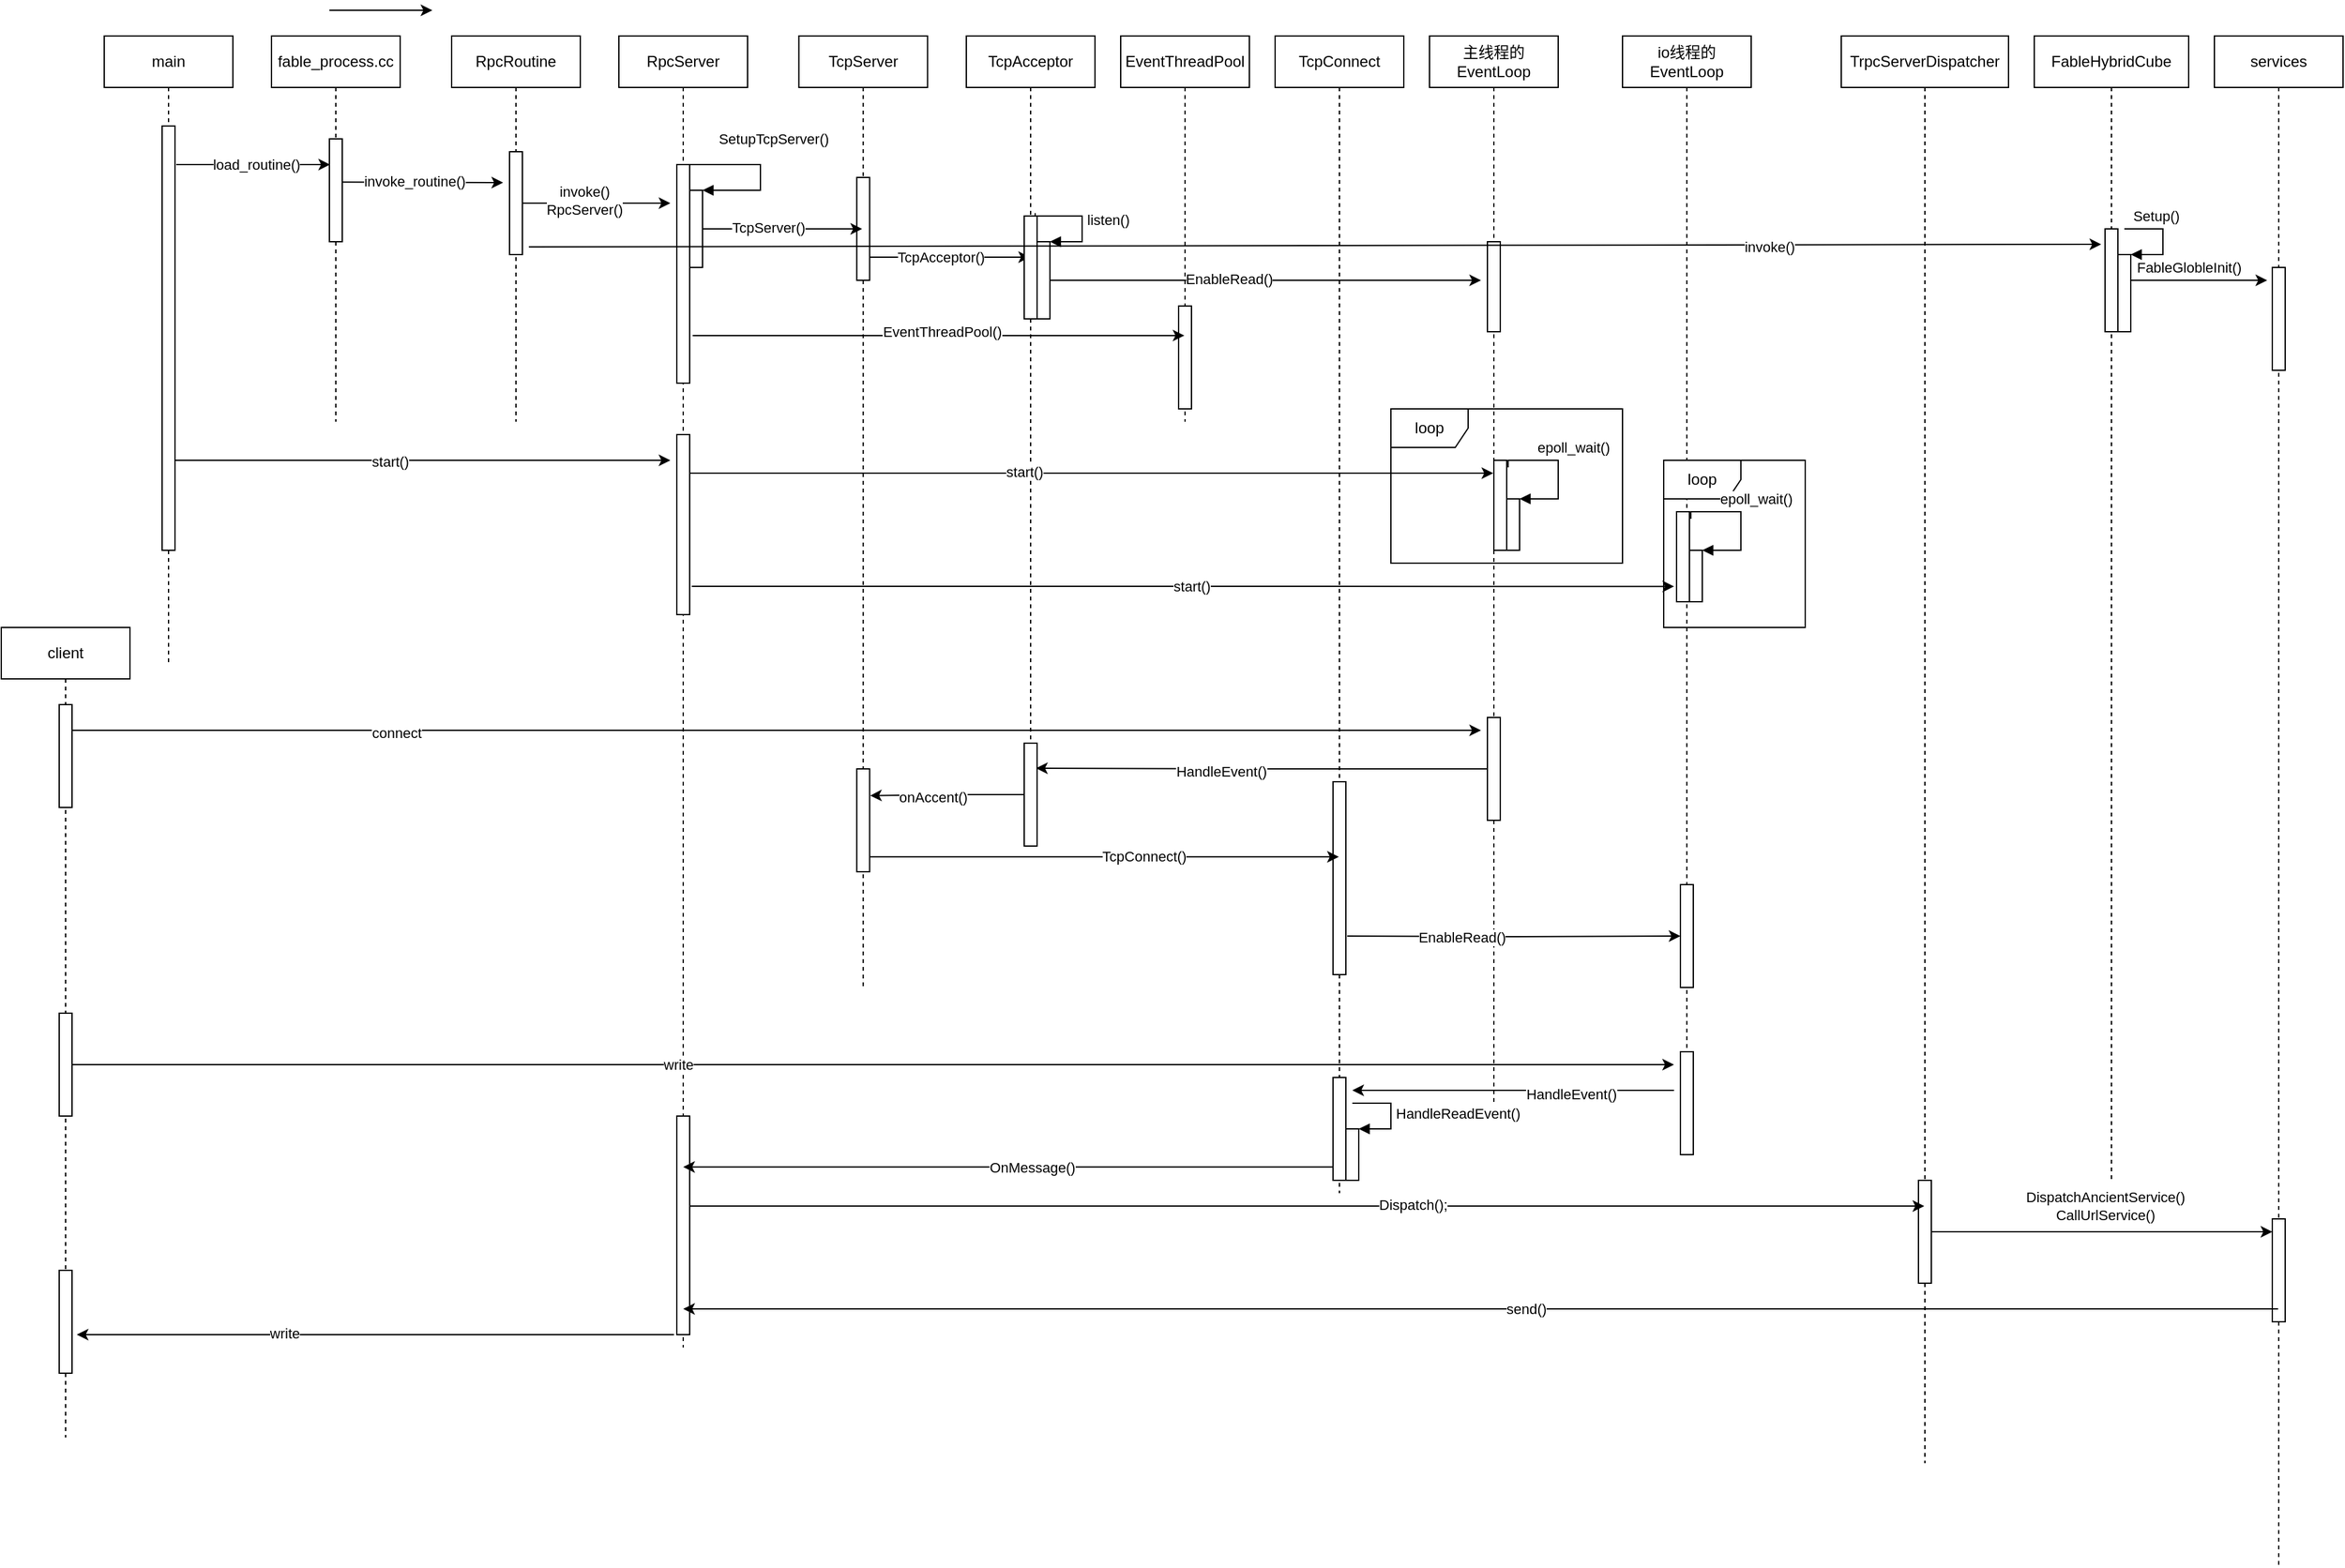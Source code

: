 <mxfile version="14.7.3" type="github">
  <diagram id="K7WP6P9cJXZIgH97iTgB" name="Page-1">
    <mxGraphModel dx="2062" dy="1122" grid="1" gridSize="10" guides="1" tooltips="1" connect="1" arrows="1" fold="1" page="1" pageScale="1" pageWidth="2339" pageHeight="3300" math="0" shadow="0">
      <root>
        <mxCell id="0" />
        <mxCell id="1" parent="0" />
        <mxCell id="hd1mkYOsox17n5HaAeX6-1" value="main" style="shape=umlLifeline;perimeter=lifelinePerimeter;whiteSpace=wrap;html=1;container=1;collapsible=0;recursiveResize=0;outlineConnect=0;" parent="1" vertex="1">
          <mxGeometry x="80" y="60" width="100" height="490" as="geometry" />
        </mxCell>
        <mxCell id="hd1mkYOsox17n5HaAeX6-2" value="fable_process.cc" style="shape=umlLifeline;perimeter=lifelinePerimeter;whiteSpace=wrap;html=1;container=1;collapsible=0;recursiveResize=0;outlineConnect=0;" parent="1" vertex="1">
          <mxGeometry x="210" y="60" width="100" height="300" as="geometry" />
        </mxCell>
        <mxCell id="hd1mkYOsox17n5HaAeX6-4" value="" style="html=1;points=[];perimeter=orthogonalPerimeter;" parent="1" vertex="1">
          <mxGeometry x="125" y="130" width="10" height="330" as="geometry" />
        </mxCell>
        <mxCell id="hd1mkYOsox17n5HaAeX6-5" value="" style="html=1;points=[];perimeter=orthogonalPerimeter;" parent="1" vertex="1">
          <mxGeometry x="255" y="140" width="10" height="80" as="geometry" />
        </mxCell>
        <mxCell id="hd1mkYOsox17n5HaAeX6-6" value="" style="endArrow=classic;html=1;" parent="1" edge="1">
          <mxGeometry width="50" height="50" relative="1" as="geometry">
            <mxPoint x="136" y="160" as="sourcePoint" />
            <mxPoint x="255.5" y="160" as="targetPoint" />
            <Array as="points">
              <mxPoint x="176" y="160" />
            </Array>
          </mxGeometry>
        </mxCell>
        <mxCell id="hd1mkYOsox17n5HaAeX6-11" value="load_routine()" style="edgeLabel;html=1;align=center;verticalAlign=middle;resizable=0;points=[];" parent="hd1mkYOsox17n5HaAeX6-6" vertex="1" connectable="0">
          <mxGeometry x="0.038" relative="1" as="geometry">
            <mxPoint as="offset" />
          </mxGeometry>
        </mxCell>
        <mxCell id="hd1mkYOsox17n5HaAeX6-17" value="" style="endArrow=classic;html=1;" parent="1" edge="1">
          <mxGeometry width="50" height="50" relative="1" as="geometry">
            <mxPoint x="255" y="40" as="sourcePoint" />
            <mxPoint x="335" y="40" as="targetPoint" />
          </mxGeometry>
        </mxCell>
        <mxCell id="hd1mkYOsox17n5HaAeX6-18" value="" style="endArrow=classic;html=1;" parent="1" edge="1">
          <mxGeometry width="50" height="50" relative="1" as="geometry">
            <mxPoint x="265.0" y="173.66" as="sourcePoint" />
            <mxPoint x="390" y="174" as="targetPoint" />
          </mxGeometry>
        </mxCell>
        <mxCell id="hd1mkYOsox17n5HaAeX6-19" value="invoke_routine()" style="edgeLabel;html=1;align=center;verticalAlign=middle;resizable=0;points=[];" parent="hd1mkYOsox17n5HaAeX6-18" vertex="1" connectable="0">
          <mxGeometry x="-0.287" y="1" relative="1" as="geometry">
            <mxPoint x="11" as="offset" />
          </mxGeometry>
        </mxCell>
        <mxCell id="hd1mkYOsox17n5HaAeX6-21" value="RpcRoutine" style="shape=umlLifeline;perimeter=lifelinePerimeter;whiteSpace=wrap;html=1;container=1;collapsible=0;recursiveResize=0;outlineConnect=0;" parent="1" vertex="1">
          <mxGeometry x="350" y="60" width="100" height="300" as="geometry" />
        </mxCell>
        <mxCell id="hd1mkYOsox17n5HaAeX6-22" value="RpcServer" style="shape=umlLifeline;perimeter=lifelinePerimeter;whiteSpace=wrap;html=1;container=1;collapsible=0;recursiveResize=0;outlineConnect=0;" parent="1" vertex="1">
          <mxGeometry x="480" y="60" width="100" height="1020" as="geometry" />
        </mxCell>
        <mxCell id="hd1mkYOsox17n5HaAeX6-26" style="edgeStyle=orthogonalEdgeStyle;rounded=0;orthogonalLoop=1;jettySize=auto;html=1;" parent="1" source="hd1mkYOsox17n5HaAeX6-24" edge="1">
          <mxGeometry relative="1" as="geometry">
            <mxPoint x="520" y="190" as="targetPoint" />
          </mxGeometry>
        </mxCell>
        <mxCell id="hd1mkYOsox17n5HaAeX6-28" value="invoke()&lt;br&gt;&lt;span style=&quot;font-size: 11px&quot;&gt;RpcServer()&lt;/span&gt;" style="edgeLabel;html=1;align=center;verticalAlign=middle;resizable=0;points=[];" parent="hd1mkYOsox17n5HaAeX6-26" vertex="1" connectable="0">
          <mxGeometry x="-0.196" y="1" relative="1" as="geometry">
            <mxPoint x="1" y="-1" as="offset" />
          </mxGeometry>
        </mxCell>
        <mxCell id="hd1mkYOsox17n5HaAeX6-24" value="" style="html=1;points=[];perimeter=orthogonalPerimeter;" parent="1" vertex="1">
          <mxGeometry x="395" y="150" width="10" height="80" as="geometry" />
        </mxCell>
        <mxCell id="hd1mkYOsox17n5HaAeX6-25" value="" style="html=1;points=[];perimeter=orthogonalPerimeter;" parent="1" vertex="1">
          <mxGeometry x="525" y="160" width="10" height="170" as="geometry" />
        </mxCell>
        <mxCell id="hd1mkYOsox17n5HaAeX6-31" value="TcpServer" style="shape=umlLifeline;perimeter=lifelinePerimeter;whiteSpace=wrap;html=1;container=1;collapsible=0;recursiveResize=0;outlineConnect=0;" parent="1" vertex="1">
          <mxGeometry x="619.86" y="60" width="100" height="740" as="geometry" />
        </mxCell>
        <mxCell id="hd1mkYOsox17n5HaAeX6-42" style="edgeStyle=orthogonalEdgeStyle;rounded=0;orthogonalLoop=1;jettySize=auto;html=1;" parent="1" edge="1">
          <mxGeometry relative="1" as="geometry">
            <mxPoint x="674.86" y="232" as="sourcePoint" />
            <mxPoint x="799.5" y="232" as="targetPoint" />
          </mxGeometry>
        </mxCell>
        <mxCell id="hd1mkYOsox17n5HaAeX6-43" value="TcpAcceptor()" style="edgeLabel;html=1;align=center;verticalAlign=middle;resizable=0;points=[];" parent="hd1mkYOsox17n5HaAeX6-42" vertex="1" connectable="0">
          <mxGeometry x="-0.319" y="-2" relative="1" as="geometry">
            <mxPoint x="12" y="-2" as="offset" />
          </mxGeometry>
        </mxCell>
        <mxCell id="hd1mkYOsox17n5HaAeX6-32" value="" style="html=1;points=[];perimeter=orthogonalPerimeter;" parent="1" vertex="1">
          <mxGeometry x="664.86" y="170" width="10" height="80" as="geometry" />
        </mxCell>
        <mxCell id="hd1mkYOsox17n5HaAeX6-37" style="edgeStyle=orthogonalEdgeStyle;rounded=0;orthogonalLoop=1;jettySize=auto;html=1;" parent="1" source="hd1mkYOsox17n5HaAeX6-35" edge="1">
          <mxGeometry relative="1" as="geometry">
            <mxPoint x="669" y="210" as="targetPoint" />
          </mxGeometry>
        </mxCell>
        <mxCell id="hd1mkYOsox17n5HaAeX6-38" value="TcpServer()" style="edgeLabel;html=1;align=center;verticalAlign=middle;resizable=0;points=[];" parent="hd1mkYOsox17n5HaAeX6-37" vertex="1" connectable="0">
          <mxGeometry x="-0.192" y="1" relative="1" as="geometry">
            <mxPoint as="offset" />
          </mxGeometry>
        </mxCell>
        <mxCell id="hd1mkYOsox17n5HaAeX6-35" value="" style="html=1;points=[];perimeter=orthogonalPerimeter;" parent="1" vertex="1">
          <mxGeometry x="535" y="180" width="10" height="60" as="geometry" />
        </mxCell>
        <mxCell id="hd1mkYOsox17n5HaAeX6-36" value="" style="edgeStyle=orthogonalEdgeStyle;html=1;align=left;spacingLeft=2;endArrow=block;rounded=0;entryX=1;entryY=0;" parent="1" source="hd1mkYOsox17n5HaAeX6-22" target="hd1mkYOsox17n5HaAeX6-35" edge="1">
          <mxGeometry relative="1" as="geometry">
            <mxPoint x="540" y="160" as="sourcePoint" />
            <Array as="points">
              <mxPoint x="590" y="160" />
              <mxPoint x="590" y="180" />
            </Array>
          </mxGeometry>
        </mxCell>
        <mxCell id="hd1mkYOsox17n5HaAeX6-39" value="SetupTcpServer()" style="edgeLabel;html=1;align=center;verticalAlign=middle;resizable=0;points=[];" parent="hd1mkYOsox17n5HaAeX6-36" vertex="1" connectable="0">
          <mxGeometry x="-0.263" y="-3" relative="1" as="geometry">
            <mxPoint x="24" y="-23" as="offset" />
          </mxGeometry>
        </mxCell>
        <mxCell id="hd1mkYOsox17n5HaAeX6-40" value="TcpAcceptor" style="shape=umlLifeline;perimeter=lifelinePerimeter;whiteSpace=wrap;html=1;container=1;collapsible=0;recursiveResize=0;outlineConnect=0;" parent="1" vertex="1">
          <mxGeometry x="750" y="60" width="100" height="620" as="geometry" />
        </mxCell>
        <mxCell id="hd1mkYOsox17n5HaAeX6-41" value="" style="html=1;points=[];perimeter=orthogonalPerimeter;" parent="hd1mkYOsox17n5HaAeX6-40" vertex="1">
          <mxGeometry x="45" y="140" width="10" height="80" as="geometry" />
        </mxCell>
        <mxCell id="hd1mkYOsox17n5HaAeX6-45" value="" style="html=1;points=[];perimeter=orthogonalPerimeter;" parent="hd1mkYOsox17n5HaAeX6-40" vertex="1">
          <mxGeometry x="55" y="160" width="10" height="60" as="geometry" />
        </mxCell>
        <mxCell id="hd1mkYOsox17n5HaAeX6-46" value="listen()" style="edgeStyle=orthogonalEdgeStyle;html=1;align=left;spacingLeft=2;endArrow=block;rounded=0;entryX=1;entryY=0;exitX=0.852;exitY=-0.028;exitDx=0;exitDy=0;exitPerimeter=0;" parent="hd1mkYOsox17n5HaAeX6-40" source="hd1mkYOsox17n5HaAeX6-41" target="hd1mkYOsox17n5HaAeX6-45" edge="1">
          <mxGeometry relative="1" as="geometry">
            <mxPoint x="60" y="140" as="sourcePoint" />
            <Array as="points">
              <mxPoint x="54" y="140" />
              <mxPoint x="90" y="140" />
              <mxPoint x="90" y="160" />
            </Array>
          </mxGeometry>
        </mxCell>
        <mxCell id="hd1mkYOsox17n5HaAeX6-44" value="主线程的EventLoop" style="shape=umlLifeline;perimeter=lifelinePerimeter;whiteSpace=wrap;html=1;container=1;collapsible=0;recursiveResize=0;outlineConnect=0;" parent="1" vertex="1">
          <mxGeometry x="1110" y="60" width="100" height="830" as="geometry" />
        </mxCell>
        <mxCell id="hd1mkYOsox17n5HaAeX6-47" style="edgeStyle=orthogonalEdgeStyle;rounded=0;orthogonalLoop=1;jettySize=auto;html=1;" parent="1" source="hd1mkYOsox17n5HaAeX6-45" edge="1">
          <mxGeometry relative="1" as="geometry">
            <mxPoint x="1150" y="250" as="targetPoint" />
          </mxGeometry>
        </mxCell>
        <mxCell id="hd1mkYOsox17n5HaAeX6-48" value="EnableRead()" style="edgeLabel;html=1;align=center;verticalAlign=middle;resizable=0;points=[];" parent="hd1mkYOsox17n5HaAeX6-47" vertex="1" connectable="0">
          <mxGeometry x="-0.171" y="1" relative="1" as="geometry">
            <mxPoint as="offset" />
          </mxGeometry>
        </mxCell>
        <mxCell id="hd1mkYOsox17n5HaAeX6-49" value="" style="html=1;points=[];perimeter=orthogonalPerimeter;" parent="1" vertex="1">
          <mxGeometry x="1155" y="220" width="10" height="70" as="geometry" />
        </mxCell>
        <mxCell id="hd1mkYOsox17n5HaAeX6-50" value="EventThreadPool" style="shape=umlLifeline;perimeter=lifelinePerimeter;whiteSpace=wrap;html=1;container=1;collapsible=0;recursiveResize=0;outlineConnect=0;" parent="1" vertex="1">
          <mxGeometry x="870" y="60" width="100" height="300" as="geometry" />
        </mxCell>
        <mxCell id="hd1mkYOsox17n5HaAeX6-54" value="" style="html=1;points=[];perimeter=orthogonalPerimeter;" parent="hd1mkYOsox17n5HaAeX6-50" vertex="1">
          <mxGeometry x="45" y="210" width="10" height="80" as="geometry" />
        </mxCell>
        <mxCell id="hd1mkYOsox17n5HaAeX6-53" value="" style="endArrow=classic;html=1;exitX=1.231;exitY=0.782;exitDx=0;exitDy=0;exitPerimeter=0;" parent="1" source="hd1mkYOsox17n5HaAeX6-25" target="hd1mkYOsox17n5HaAeX6-50" edge="1">
          <mxGeometry width="50" height="50" relative="1" as="geometry">
            <mxPoint x="590" y="420" as="sourcePoint" />
            <mxPoint x="640" y="370" as="targetPoint" />
          </mxGeometry>
        </mxCell>
        <mxCell id="hd1mkYOsox17n5HaAeX6-55" value="EventThreadPool()" style="edgeLabel;html=1;align=center;verticalAlign=middle;resizable=0;points=[];" parent="hd1mkYOsox17n5HaAeX6-53" vertex="1" connectable="0">
          <mxGeometry x="-0.083" y="-1" relative="1" as="geometry">
            <mxPoint x="18" y="-4" as="offset" />
          </mxGeometry>
        </mxCell>
        <mxCell id="hd1mkYOsox17n5HaAeX6-58" value="" style="endArrow=classic;html=1;" parent="1" edge="1">
          <mxGeometry width="50" height="50" relative="1" as="geometry">
            <mxPoint x="135.0" y="390" as="sourcePoint" />
            <mxPoint x="520" y="390" as="targetPoint" />
          </mxGeometry>
        </mxCell>
        <mxCell id="hd1mkYOsox17n5HaAeX6-59" value="start()" style="edgeLabel;html=1;align=center;verticalAlign=middle;resizable=0;points=[];" parent="hd1mkYOsox17n5HaAeX6-58" vertex="1" connectable="0">
          <mxGeometry x="-0.135" y="-1" relative="1" as="geometry">
            <mxPoint as="offset" />
          </mxGeometry>
        </mxCell>
        <mxCell id="hd1mkYOsox17n5HaAeX6-60" value="" style="html=1;points=[];perimeter=orthogonalPerimeter;" parent="1" vertex="1">
          <mxGeometry x="525" y="370" width="10" height="140" as="geometry" />
        </mxCell>
        <mxCell id="hd1mkYOsox17n5HaAeX6-63" value="io线程的EventLoop" style="shape=umlLifeline;perimeter=lifelinePerimeter;whiteSpace=wrap;html=1;container=1;collapsible=0;recursiveResize=0;outlineConnect=0;" parent="1" vertex="1">
          <mxGeometry x="1260" y="60" width="100" height="810" as="geometry" />
        </mxCell>
        <mxCell id="hd1mkYOsox17n5HaAeX6-64" value="" style="endArrow=classic;html=1;entryX=-0.193;entryY=0.83;entryDx=0;entryDy=0;entryPerimeter=0;exitX=1.162;exitY=0.843;exitDx=0;exitDy=0;exitPerimeter=0;" parent="1" source="hd1mkYOsox17n5HaAeX6-60" target="hd1mkYOsox17n5HaAeX6-77" edge="1">
          <mxGeometry width="50" height="50" relative="1" as="geometry">
            <mxPoint x="535" y="480" as="sourcePoint" />
            <mxPoint x="1305" y="440" as="targetPoint" />
            <Array as="points">
              <mxPoint x="650" y="488" />
            </Array>
          </mxGeometry>
        </mxCell>
        <mxCell id="hd1mkYOsox17n5HaAeX6-66" value="start()" style="edgeLabel;html=1;align=center;verticalAlign=middle;resizable=0;points=[];" parent="hd1mkYOsox17n5HaAeX6-64" vertex="1" connectable="0">
          <mxGeometry x="-0.227" y="-3" relative="1" as="geometry">
            <mxPoint x="93" y="-3" as="offset" />
          </mxGeometry>
        </mxCell>
        <mxCell id="hd1mkYOsox17n5HaAeX6-68" value="" style="endArrow=classic;html=1;" parent="1" target="hd1mkYOsox17n5HaAeX6-44" edge="1">
          <mxGeometry width="50" height="50" relative="1" as="geometry">
            <mxPoint x="535.0" y="400" as="sourcePoint" />
            <mxPoint x="615.0" y="400" as="targetPoint" />
          </mxGeometry>
        </mxCell>
        <mxCell id="hd1mkYOsox17n5HaAeX6-69" value="start()" style="edgeLabel;html=1;align=center;verticalAlign=middle;resizable=0;points=[];" parent="hd1mkYOsox17n5HaAeX6-68" vertex="1" connectable="0">
          <mxGeometry x="0.361" y="1" relative="1" as="geometry">
            <mxPoint x="-165" as="offset" />
          </mxGeometry>
        </mxCell>
        <mxCell id="hd1mkYOsox17n5HaAeX6-70" value="loop" style="shape=umlFrame;whiteSpace=wrap;html=1;" parent="1" vertex="1">
          <mxGeometry x="1080" y="350" width="180" height="120" as="geometry" />
        </mxCell>
        <mxCell id="hd1mkYOsox17n5HaAeX6-71" value="" style="html=1;points=[];perimeter=orthogonalPerimeter;" parent="1" vertex="1">
          <mxGeometry x="1170" y="420" width="10" height="40" as="geometry" />
        </mxCell>
        <mxCell id="hd1mkYOsox17n5HaAeX6-72" value="epoll_wait()" style="edgeStyle=orthogonalEdgeStyle;html=1;align=left;spacingLeft=2;endArrow=block;rounded=0;entryX=1;entryY=0;exitX=1.11;exitY=0.079;exitDx=0;exitDy=0;exitPerimeter=0;" parent="1" source="hd1mkYOsox17n5HaAeX6-73" target="hd1mkYOsox17n5HaAeX6-71" edge="1">
          <mxGeometry x="-0.532" y="10" relative="1" as="geometry">
            <mxPoint x="1179.97" y="390" as="sourcePoint" />
            <Array as="points">
              <mxPoint x="1171" y="390" />
              <mxPoint x="1210" y="390" />
              <mxPoint x="1210" y="420" />
            </Array>
            <mxPoint as="offset" />
          </mxGeometry>
        </mxCell>
        <mxCell id="hd1mkYOsox17n5HaAeX6-73" value="" style="html=1;points=[];perimeter=orthogonalPerimeter;" parent="1" vertex="1">
          <mxGeometry x="1160" y="390" width="10" height="70" as="geometry" />
        </mxCell>
        <mxCell id="hd1mkYOsox17n5HaAeX6-74" value="loop" style="shape=umlFrame;whiteSpace=wrap;html=1;" parent="1" vertex="1">
          <mxGeometry x="1292" y="390" width="110" height="130" as="geometry" />
        </mxCell>
        <mxCell id="hd1mkYOsox17n5HaAeX6-75" value="" style="html=1;points=[];perimeter=orthogonalPerimeter;" parent="1" vertex="1">
          <mxGeometry x="1312" y="460" width="10" height="40" as="geometry" />
        </mxCell>
        <mxCell id="hd1mkYOsox17n5HaAeX6-76" value="epoll_wait()" style="edgeStyle=orthogonalEdgeStyle;html=1;align=left;spacingLeft=2;endArrow=block;rounded=0;entryX=1;entryY=0;exitX=1.11;exitY=0.079;exitDx=0;exitDy=0;exitPerimeter=0;" parent="1" source="hd1mkYOsox17n5HaAeX6-77" target="hd1mkYOsox17n5HaAeX6-75" edge="1">
          <mxGeometry x="-0.532" y="10" relative="1" as="geometry">
            <mxPoint x="1321.97" y="430" as="sourcePoint" />
            <Array as="points">
              <mxPoint x="1313" y="430" />
              <mxPoint x="1352" y="430" />
              <mxPoint x="1352" y="460" />
            </Array>
            <mxPoint as="offset" />
          </mxGeometry>
        </mxCell>
        <mxCell id="hd1mkYOsox17n5HaAeX6-77" value="" style="html=1;points=[];perimeter=orthogonalPerimeter;" parent="1" vertex="1">
          <mxGeometry x="1302" y="430" width="10" height="70" as="geometry" />
        </mxCell>
        <mxCell id="hd1mkYOsox17n5HaAeX6-79" value="client" style="shape=umlLifeline;perimeter=lifelinePerimeter;whiteSpace=wrap;html=1;container=1;collapsible=0;recursiveResize=0;outlineConnect=0;" parent="1" vertex="1">
          <mxGeometry y="520" width="100" height="630" as="geometry" />
        </mxCell>
        <mxCell id="hd1mkYOsox17n5HaAeX6-103" value="" style="html=1;points=[];perimeter=orthogonalPerimeter;" parent="hd1mkYOsox17n5HaAeX6-79" vertex="1">
          <mxGeometry x="45" y="300" width="10" height="80" as="geometry" />
        </mxCell>
        <mxCell id="hd1mkYOsox17n5HaAeX6-138" value="" style="html=1;points=[];perimeter=orthogonalPerimeter;" parent="hd1mkYOsox17n5HaAeX6-79" vertex="1">
          <mxGeometry x="45" y="500" width="10" height="80" as="geometry" />
        </mxCell>
        <mxCell id="hd1mkYOsox17n5HaAeX6-80" value="" style="endArrow=classic;html=1;" parent="1" source="hd1mkYOsox17n5HaAeX6-79" edge="1">
          <mxGeometry width="50" height="50" relative="1" as="geometry">
            <mxPoint x="350.0" y="560" as="sourcePoint" />
            <mxPoint x="1150" y="600" as="targetPoint" />
            <Array as="points">
              <mxPoint x="80" y="600" />
            </Array>
          </mxGeometry>
        </mxCell>
        <mxCell id="hd1mkYOsox17n5HaAeX6-83" value="connect" style="edgeLabel;html=1;align=center;verticalAlign=middle;resizable=0;points=[];" parent="hd1mkYOsox17n5HaAeX6-80" vertex="1" connectable="0">
          <mxGeometry x="-0.534" y="-2" relative="1" as="geometry">
            <mxPoint as="offset" />
          </mxGeometry>
        </mxCell>
        <mxCell id="hd1mkYOsox17n5HaAeX6-82" value="" style="html=1;points=[];perimeter=orthogonalPerimeter;" parent="1" vertex="1">
          <mxGeometry x="45.0" y="580" width="10" height="80" as="geometry" />
        </mxCell>
        <mxCell id="hd1mkYOsox17n5HaAeX6-87" style="edgeStyle=orthogonalEdgeStyle;rounded=0;orthogonalLoop=1;jettySize=auto;html=1;entryX=0.921;entryY=0.243;entryDx=0;entryDy=0;entryPerimeter=0;" parent="1" source="hd1mkYOsox17n5HaAeX6-84" target="hd1mkYOsox17n5HaAeX6-86" edge="1">
          <mxGeometry relative="1" as="geometry" />
        </mxCell>
        <mxCell id="hd1mkYOsox17n5HaAeX6-88" value="HandleEvent()" style="edgeLabel;html=1;align=center;verticalAlign=middle;resizable=0;points=[];" parent="hd1mkYOsox17n5HaAeX6-87" vertex="1" connectable="0">
          <mxGeometry x="0.184" y="2" relative="1" as="geometry">
            <mxPoint as="offset" />
          </mxGeometry>
        </mxCell>
        <mxCell id="hd1mkYOsox17n5HaAeX6-84" value="" style="html=1;points=[];perimeter=orthogonalPerimeter;" parent="1" vertex="1">
          <mxGeometry x="1155" y="590" width="10" height="80" as="geometry" />
        </mxCell>
        <mxCell id="hd1mkYOsox17n5HaAeX6-92" style="edgeStyle=orthogonalEdgeStyle;rounded=0;orthogonalLoop=1;jettySize=auto;html=1;entryX=1.038;entryY=0.26;entryDx=0;entryDy=0;entryPerimeter=0;" parent="1" source="hd1mkYOsox17n5HaAeX6-86" target="hd1mkYOsox17n5HaAeX6-90" edge="1">
          <mxGeometry relative="1" as="geometry" />
        </mxCell>
        <mxCell id="hd1mkYOsox17n5HaAeX6-93" value="onAccent()" style="edgeLabel;html=1;align=center;verticalAlign=middle;resizable=0;points=[];" parent="hd1mkYOsox17n5HaAeX6-92" vertex="1" connectable="0">
          <mxGeometry x="0.199" y="1" relative="1" as="geometry">
            <mxPoint as="offset" />
          </mxGeometry>
        </mxCell>
        <mxCell id="hd1mkYOsox17n5HaAeX6-86" value="" style="html=1;points=[];perimeter=orthogonalPerimeter;" parent="1" vertex="1">
          <mxGeometry x="795" y="610" width="10" height="80" as="geometry" />
        </mxCell>
        <mxCell id="hd1mkYOsox17n5HaAeX6-90" value="" style="html=1;points=[];perimeter=orthogonalPerimeter;" parent="1" vertex="1">
          <mxGeometry x="664.86" y="630" width="10" height="80" as="geometry" />
        </mxCell>
        <mxCell id="hd1mkYOsox17n5HaAeX6-94" value="TcpConnect" style="shape=umlLifeline;perimeter=lifelinePerimeter;whiteSpace=wrap;html=1;container=1;collapsible=0;recursiveResize=0;outlineConnect=0;" parent="1" vertex="1">
          <mxGeometry x="990" y="60" width="100" height="900" as="geometry" />
        </mxCell>
        <mxCell id="hd1mkYOsox17n5HaAeX6-101" style="edgeStyle=orthogonalEdgeStyle;rounded=0;orthogonalLoop=1;jettySize=auto;html=1;" parent="1" target="hd1mkYOsox17n5HaAeX6-100" edge="1">
          <mxGeometry relative="1" as="geometry">
            <mxPoint x="1046" y="760" as="sourcePoint" />
          </mxGeometry>
        </mxCell>
        <mxCell id="hd1mkYOsox17n5HaAeX6-102" value="EnableRead()" style="edgeLabel;html=1;align=center;verticalAlign=middle;resizable=0;points=[];" parent="hd1mkYOsox17n5HaAeX6-101" vertex="1" connectable="0">
          <mxGeometry x="-0.316" relative="1" as="geometry">
            <mxPoint as="offset" />
          </mxGeometry>
        </mxCell>
        <mxCell id="hd1mkYOsox17n5HaAeX6-95" value="" style="html=1;points=[];perimeter=orthogonalPerimeter;" parent="1" vertex="1">
          <mxGeometry x="1035" y="640" width="10" height="150" as="geometry" />
        </mxCell>
        <mxCell id="hd1mkYOsox17n5HaAeX6-96" value="" style="endArrow=classic;html=1;exitX=1.038;exitY=0.855;exitDx=0;exitDy=0;exitPerimeter=0;" parent="1" source="hd1mkYOsox17n5HaAeX6-90" target="hd1mkYOsox17n5HaAeX6-94" edge="1">
          <mxGeometry width="50" height="50" relative="1" as="geometry">
            <mxPoint x="690" y="690" as="sourcePoint" />
            <mxPoint x="740" y="640" as="targetPoint" />
          </mxGeometry>
        </mxCell>
        <mxCell id="hd1mkYOsox17n5HaAeX6-97" value="Text" style="edgeLabel;html=1;align=center;verticalAlign=middle;resizable=0;points=[];" parent="hd1mkYOsox17n5HaAeX6-96" vertex="1" connectable="0">
          <mxGeometry x="0.155" relative="1" as="geometry">
            <mxPoint as="offset" />
          </mxGeometry>
        </mxCell>
        <mxCell id="hd1mkYOsox17n5HaAeX6-98" value="TcpConnect()" style="edgeLabel;html=1;align=center;verticalAlign=middle;resizable=0;points=[];" parent="hd1mkYOsox17n5HaAeX6-96" vertex="1" connectable="0">
          <mxGeometry x="0.17" y="1" relative="1" as="geometry">
            <mxPoint as="offset" />
          </mxGeometry>
        </mxCell>
        <mxCell id="hd1mkYOsox17n5HaAeX6-100" value="" style="html=1;points=[];perimeter=orthogonalPerimeter;" parent="1" vertex="1">
          <mxGeometry x="1305" y="720" width="10" height="80" as="geometry" />
        </mxCell>
        <mxCell id="hd1mkYOsox17n5HaAeX6-106" style="edgeStyle=orthogonalEdgeStyle;rounded=0;orthogonalLoop=1;jettySize=auto;html=1;" parent="1" source="hd1mkYOsox17n5HaAeX6-103" edge="1">
          <mxGeometry relative="1" as="geometry">
            <mxPoint x="1300" y="860" as="targetPoint" />
          </mxGeometry>
        </mxCell>
        <mxCell id="hd1mkYOsox17n5HaAeX6-108" value="write" style="edgeLabel;html=1;align=center;verticalAlign=middle;resizable=0;points=[];" parent="hd1mkYOsox17n5HaAeX6-106" vertex="1" connectable="0">
          <mxGeometry x="-0.247" y="3" relative="1" as="geometry">
            <mxPoint x="2" y="3" as="offset" />
          </mxGeometry>
        </mxCell>
        <mxCell id="hd1mkYOsox17n5HaAeX6-107" value="" style="html=1;points=[];perimeter=orthogonalPerimeter;" parent="1" vertex="1">
          <mxGeometry x="1305" y="850" width="10" height="80" as="geometry" />
        </mxCell>
        <mxCell id="hd1mkYOsox17n5HaAeX6-111" value="" style="endArrow=classic;html=1;" parent="1" edge="1">
          <mxGeometry width="50" height="50" relative="1" as="geometry">
            <mxPoint x="1300" y="880" as="sourcePoint" />
            <mxPoint x="1050" y="880" as="targetPoint" />
          </mxGeometry>
        </mxCell>
        <mxCell id="hd1mkYOsox17n5HaAeX6-112" value="HandleEvent()" style="edgeLabel;html=1;align=center;verticalAlign=middle;resizable=0;points=[];" parent="hd1mkYOsox17n5HaAeX6-111" vertex="1" connectable="0">
          <mxGeometry x="-0.356" y="3" relative="1" as="geometry">
            <mxPoint as="offset" />
          </mxGeometry>
        </mxCell>
        <mxCell id="hd1mkYOsox17n5HaAeX6-114" value="" style="html=1;points=[];perimeter=orthogonalPerimeter;" parent="1" vertex="1">
          <mxGeometry x="1035" y="870" width="10" height="80" as="geometry" />
        </mxCell>
        <mxCell id="hd1mkYOsox17n5HaAeX6-115" value="" style="html=1;points=[];perimeter=orthogonalPerimeter;" parent="1" vertex="1">
          <mxGeometry x="1045" y="910" width="10" height="40" as="geometry" />
        </mxCell>
        <mxCell id="hd1mkYOsox17n5HaAeX6-116" value="HandleReadEvent()" style="edgeStyle=orthogonalEdgeStyle;html=1;align=left;spacingLeft=2;endArrow=block;rounded=0;entryX=1;entryY=0;" parent="1" target="hd1mkYOsox17n5HaAeX6-115" edge="1">
          <mxGeometry relative="1" as="geometry">
            <mxPoint x="1050" y="890" as="sourcePoint" />
            <Array as="points">
              <mxPoint x="1080" y="890" />
            </Array>
          </mxGeometry>
        </mxCell>
        <mxCell id="hd1mkYOsox17n5HaAeX6-117" value="" style="html=1;points=[];perimeter=orthogonalPerimeter;" parent="1" vertex="1">
          <mxGeometry x="525" y="900" width="10" height="170" as="geometry" />
        </mxCell>
        <mxCell id="hd1mkYOsox17n5HaAeX6-119" value="" style="endArrow=classic;html=1;" parent="1" target="hd1mkYOsox17n5HaAeX6-22" edge="1">
          <mxGeometry width="50" height="50" relative="1" as="geometry">
            <mxPoint x="1035" y="939.58" as="sourcePoint" />
            <mxPoint x="785" y="939.58" as="targetPoint" />
          </mxGeometry>
        </mxCell>
        <mxCell id="hd1mkYOsox17n5HaAeX6-121" value="OnMessage()" style="edgeLabel;html=1;align=center;verticalAlign=middle;resizable=0;points=[];" parent="hd1mkYOsox17n5HaAeX6-119" vertex="1" connectable="0">
          <mxGeometry x="-0.401" y="4" relative="1" as="geometry">
            <mxPoint x="-83" y="-4" as="offset" />
          </mxGeometry>
        </mxCell>
        <mxCell id="hd1mkYOsox17n5HaAeX6-123" value="TrpcServerDispatcher" style="shape=umlLifeline;perimeter=lifelinePerimeter;whiteSpace=wrap;html=1;container=1;collapsible=0;recursiveResize=0;outlineConnect=0;" parent="1" vertex="1">
          <mxGeometry x="1430" y="60" width="130" height="1110" as="geometry" />
        </mxCell>
        <mxCell id="hd1mkYOsox17n5HaAeX6-131" style="edgeStyle=orthogonalEdgeStyle;rounded=0;orthogonalLoop=1;jettySize=auto;html=1;entryX=0;entryY=0.125;entryDx=0;entryDy=0;entryPerimeter=0;" parent="1" source="hd1mkYOsox17n5HaAeX6-124" edge="1" target="hd1mkYOsox17n5HaAeX6-130">
          <mxGeometry relative="1" as="geometry">
            <mxPoint x="1630" y="990" as="targetPoint" />
          </mxGeometry>
        </mxCell>
        <mxCell id="hd1mkYOsox17n5HaAeX6-133" value="DispatchAncientService()&lt;br&gt;&lt;span style=&quot;font-size: 11px&quot;&gt;CallUrlService()&lt;/span&gt;" style="edgeLabel;html=1;align=center;verticalAlign=middle;resizable=0;points=[];" parent="hd1mkYOsox17n5HaAeX6-131" vertex="1" connectable="0">
          <mxGeometry x="-0.149" y="2" relative="1" as="geometry">
            <mxPoint x="22" y="-18" as="offset" />
          </mxGeometry>
        </mxCell>
        <mxCell id="hd1mkYOsox17n5HaAeX6-124" value="" style="html=1;points=[];perimeter=orthogonalPerimeter;" parent="1" vertex="1">
          <mxGeometry x="1490" y="950" width="10" height="80" as="geometry" />
        </mxCell>
        <mxCell id="hd1mkYOsox17n5HaAeX6-125" value="" style="endArrow=classic;html=1;exitX=1.038;exitY=0.855;exitDx=0;exitDy=0;exitPerimeter=0;" parent="1" target="hd1mkYOsox17n5HaAeX6-123" edge="1">
          <mxGeometry width="50" height="50" relative="1" as="geometry">
            <mxPoint x="535.0" y="970.0" as="sourcePoint" />
            <mxPoint x="899.26" y="970.0" as="targetPoint" />
          </mxGeometry>
        </mxCell>
        <mxCell id="hd1mkYOsox17n5HaAeX6-126" value="Text" style="edgeLabel;html=1;align=center;verticalAlign=middle;resizable=0;points=[];" parent="hd1mkYOsox17n5HaAeX6-125" vertex="1" connectable="0">
          <mxGeometry x="0.155" relative="1" as="geometry">
            <mxPoint as="offset" />
          </mxGeometry>
        </mxCell>
        <mxCell id="hd1mkYOsox17n5HaAeX6-127" value="Dispatch();" style="edgeLabel;html=1;align=center;verticalAlign=middle;resizable=0;points=[];" parent="hd1mkYOsox17n5HaAeX6-125" vertex="1" connectable="0">
          <mxGeometry x="0.17" y="1" relative="1" as="geometry">
            <mxPoint as="offset" />
          </mxGeometry>
        </mxCell>
        <mxCell id="hd1mkYOsox17n5HaAeX6-129" value="services" style="shape=umlLifeline;perimeter=lifelinePerimeter;whiteSpace=wrap;html=1;container=1;collapsible=0;recursiveResize=0;outlineConnect=0;" parent="1" vertex="1">
          <mxGeometry x="1720" y="60" width="100" height="1190" as="geometry" />
        </mxCell>
        <mxCell id="hd1mkYOsox17n5HaAeX6-130" value="" style="html=1;points=[];perimeter=orthogonalPerimeter;" parent="1" vertex="1">
          <mxGeometry x="1765" y="980" width="10" height="80" as="geometry" />
        </mxCell>
        <mxCell id="hd1mkYOsox17n5HaAeX6-135" value="" style="endArrow=classic;html=1;" parent="1" edge="1" source="hd1mkYOsox17n5HaAeX6-129">
          <mxGeometry width="50" height="50" relative="1" as="geometry">
            <mxPoint x="1635.33" y="1050" as="sourcePoint" />
            <mxPoint x="530" y="1050" as="targetPoint" />
          </mxGeometry>
        </mxCell>
        <mxCell id="hd1mkYOsox17n5HaAeX6-136" value="send()" style="edgeLabel;html=1;align=center;verticalAlign=middle;resizable=0;points=[];" parent="hd1mkYOsox17n5HaAeX6-135" vertex="1" connectable="0">
          <mxGeometry x="-0.401" y="4" relative="1" as="geometry">
            <mxPoint x="-214" y="-4" as="offset" />
          </mxGeometry>
        </mxCell>
        <mxCell id="hd1mkYOsox17n5HaAeX6-139" value="" style="endArrow=classic;html=1;exitX=-0.217;exitY=1;exitDx=0;exitDy=0;exitPerimeter=0;entryX=1.367;entryY=0.625;entryDx=0;entryDy=0;entryPerimeter=0;" parent="1" source="hd1mkYOsox17n5HaAeX6-117" target="hd1mkYOsox17n5HaAeX6-138" edge="1">
          <mxGeometry width="50" height="50" relative="1" as="geometry">
            <mxPoint x="400" y="900" as="sourcePoint" />
            <mxPoint x="450" y="850" as="targetPoint" />
          </mxGeometry>
        </mxCell>
        <mxCell id="hd1mkYOsox17n5HaAeX6-140" value="write" style="edgeLabel;html=1;align=center;verticalAlign=middle;resizable=0;points=[];" parent="hd1mkYOsox17n5HaAeX6-139" vertex="1" connectable="0">
          <mxGeometry x="0.307" y="-1" relative="1" as="geometry">
            <mxPoint as="offset" />
          </mxGeometry>
        </mxCell>
        <mxCell id="l6aqgN_0ygX_VctViff8-1" value="FableHybridCube" style="shape=umlLifeline;perimeter=lifelinePerimeter;whiteSpace=wrap;html=1;container=1;collapsible=0;recursiveResize=0;outlineConnect=0;" vertex="1" parent="1">
          <mxGeometry x="1580" y="60" width="120" height="890" as="geometry" />
        </mxCell>
        <mxCell id="l6aqgN_0ygX_VctViff8-2" value="" style="endArrow=classic;html=1;exitX=1.5;exitY=0.75;exitDx=0;exitDy=0;exitPerimeter=0;entryX=-0.3;entryY=0.15;entryDx=0;entryDy=0;entryPerimeter=0;" edge="1" parent="1" target="l6aqgN_0ygX_VctViff8-5">
          <mxGeometry width="50" height="50" relative="1" as="geometry">
            <mxPoint x="410" y="224" as="sourcePoint" />
            <mxPoint x="1630" y="224" as="targetPoint" />
          </mxGeometry>
        </mxCell>
        <mxCell id="l6aqgN_0ygX_VctViff8-4" value="invoke()" style="edgeLabel;html=1;align=center;verticalAlign=middle;resizable=0;points=[];" vertex="1" connectable="0" parent="l6aqgN_0ygX_VctViff8-2">
          <mxGeometry x="0.578" y="-1" relative="1" as="geometry">
            <mxPoint as="offset" />
          </mxGeometry>
        </mxCell>
        <mxCell id="l6aqgN_0ygX_VctViff8-5" value="" style="html=1;points=[];perimeter=orthogonalPerimeter;" vertex="1" parent="1">
          <mxGeometry x="1635" y="210" width="10" height="80" as="geometry" />
        </mxCell>
        <mxCell id="l6aqgN_0ygX_VctViff8-6" value="" style="endArrow=classic;html=1;entryX=-0.4;entryY=0.125;entryDx=0;entryDy=0;entryPerimeter=0;" edge="1" parent="1" target="l6aqgN_0ygX_VctViff8-9">
          <mxGeometry width="50" height="50" relative="1" as="geometry">
            <mxPoint x="1645" y="250" as="sourcePoint" />
            <mxPoint x="1695" y="200" as="targetPoint" />
          </mxGeometry>
        </mxCell>
        <mxCell id="l6aqgN_0ygX_VctViff8-10" value="FableGlobleInit()" style="edgeLabel;html=1;align=center;verticalAlign=middle;resizable=0;points=[];" vertex="1" connectable="0" parent="l6aqgN_0ygX_VctViff8-6">
          <mxGeometry x="-0.172" y="1" relative="1" as="geometry">
            <mxPoint x="7" y="-9" as="offset" />
          </mxGeometry>
        </mxCell>
        <mxCell id="l6aqgN_0ygX_VctViff8-9" value="" style="html=1;points=[];perimeter=orthogonalPerimeter;" vertex="1" parent="1">
          <mxGeometry x="1765" y="240" width="10" height="80" as="geometry" />
        </mxCell>
        <mxCell id="l6aqgN_0ygX_VctViff8-11" value="" style="html=1;points=[];perimeter=orthogonalPerimeter;" vertex="1" parent="1">
          <mxGeometry x="1645" y="230" width="10" height="60" as="geometry" />
        </mxCell>
        <mxCell id="l6aqgN_0ygX_VctViff8-12" value="" style="edgeStyle=orthogonalEdgeStyle;html=1;align=left;spacingLeft=2;endArrow=block;rounded=0;entryX=1;entryY=0;" edge="1" target="l6aqgN_0ygX_VctViff8-11" parent="1">
          <mxGeometry relative="1" as="geometry">
            <mxPoint x="1650" y="210" as="sourcePoint" />
            <Array as="points">
              <mxPoint x="1680" y="210" />
            </Array>
          </mxGeometry>
        </mxCell>
        <mxCell id="l6aqgN_0ygX_VctViff8-14" value="&lt;span style=&quot;font-size: 11px ; background-color: rgb(255 , 255 , 255)&quot;&gt;Setup()&lt;/span&gt;" style="text;html=1;strokeColor=none;fillColor=none;align=center;verticalAlign=middle;whiteSpace=wrap;rounded=0;" vertex="1" parent="1">
          <mxGeometry x="1655" y="190" width="40" height="20" as="geometry" />
        </mxCell>
      </root>
    </mxGraphModel>
  </diagram>
</mxfile>
